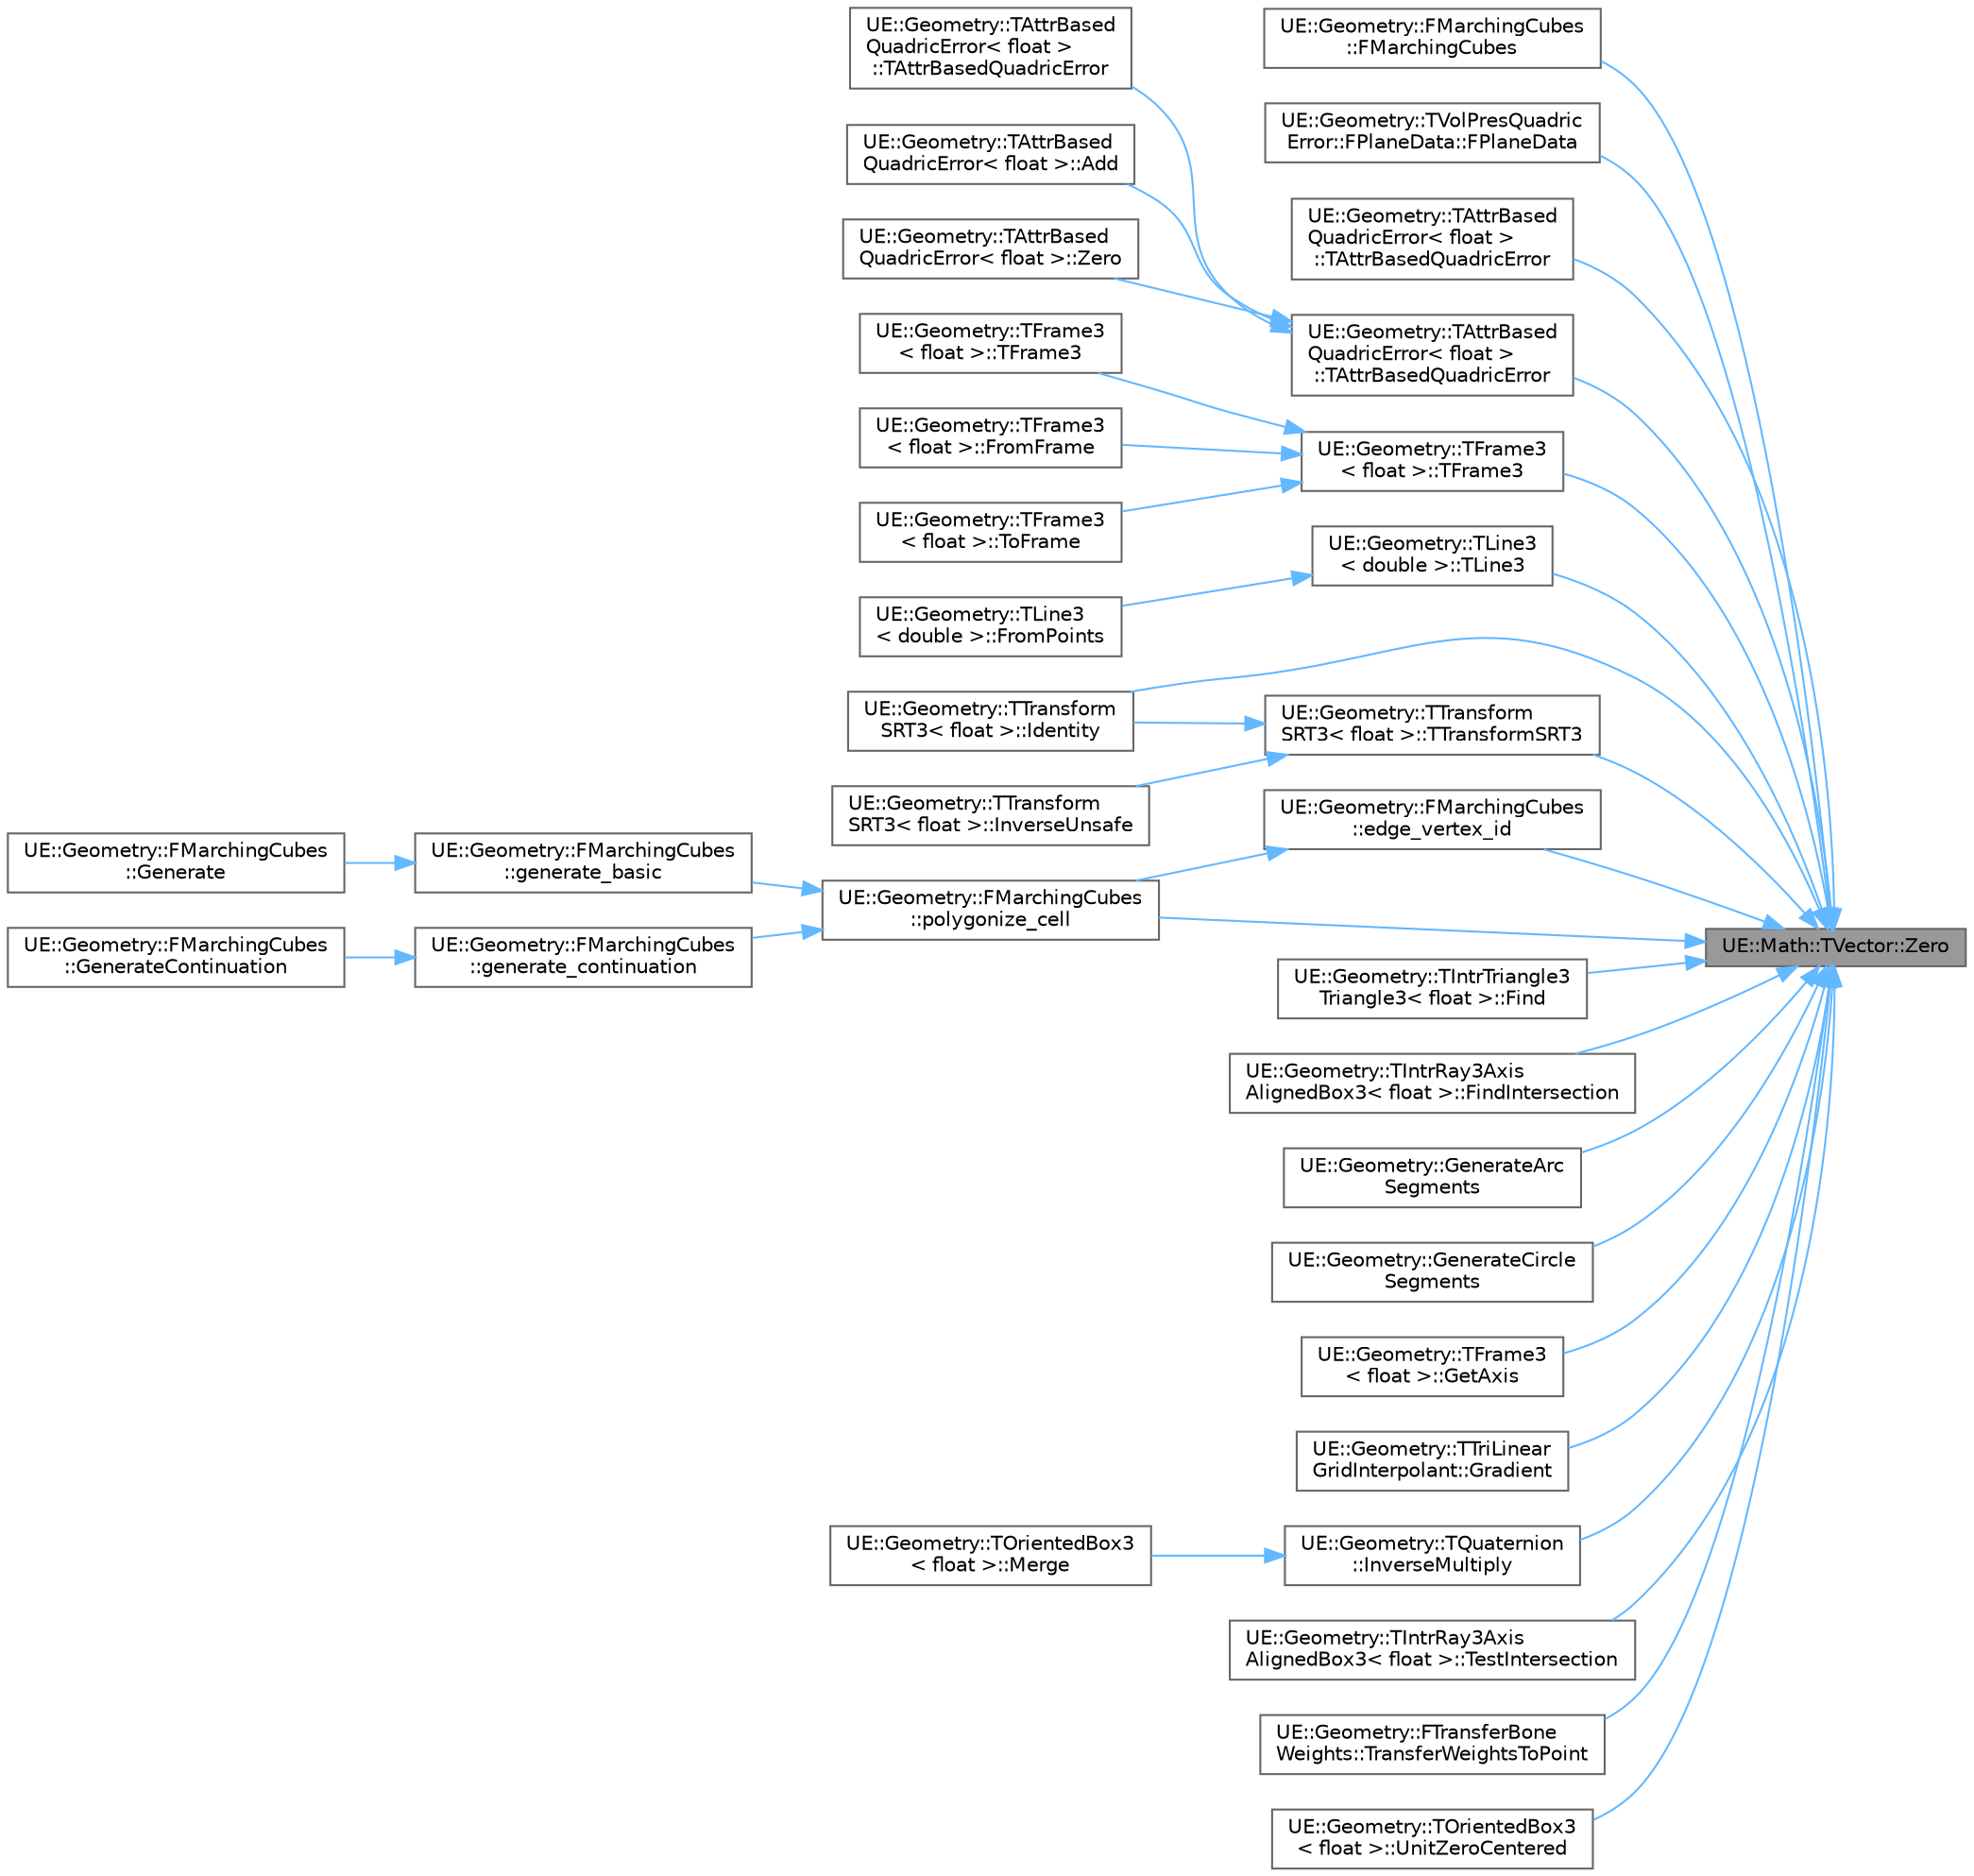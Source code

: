 digraph "UE::Math::TVector::Zero"
{
 // INTERACTIVE_SVG=YES
 // LATEX_PDF_SIZE
  bgcolor="transparent";
  edge [fontname=Helvetica,fontsize=10,labelfontname=Helvetica,labelfontsize=10];
  node [fontname=Helvetica,fontsize=10,shape=box,height=0.2,width=0.4];
  rankdir="RL";
  Node1 [id="Node000001",label="UE::Math::TVector::Zero",height=0.2,width=0.4,color="gray40", fillcolor="grey60", style="filled", fontcolor="black",tooltip=" "];
  Node1 -> Node2 [id="edge1_Node000001_Node000002",dir="back",color="steelblue1",style="solid",tooltip=" "];
  Node2 [id="Node000002",label="UE::Geometry::FMarchingCubes\l::FMarchingCubes",height=0.2,width=0.4,color="grey40", fillcolor="white", style="filled",URL="$d2/d3c/classUE_1_1Geometry_1_1FMarchingCubes.html#a79781faf15024ecd0968304e9cac03ce",tooltip=" "];
  Node1 -> Node3 [id="edge2_Node000001_Node000003",dir="back",color="steelblue1",style="solid",tooltip=" "];
  Node3 [id="Node000003",label="UE::Geometry::TVolPresQuadric\lError::FPlaneData::FPlaneData",height=0.2,width=0.4,color="grey40", fillcolor="white", style="filled",URL="$d6/d4b/structUE_1_1Geometry_1_1TVolPresQuadricError_1_1FPlaneData.html#a08ac470e3efa4d040318de5000754109",tooltip=" "];
  Node1 -> Node4 [id="edge3_Node000001_Node000004",dir="back",color="steelblue1",style="solid",tooltip=" "];
  Node4 [id="Node000004",label="UE::Geometry::TAttrBased\lQuadricError\< float \>\l::TAttrBasedQuadricError",height=0.2,width=0.4,color="grey40", fillcolor="white", style="filled",URL="$dc/d6b/classUE_1_1Geometry_1_1TAttrBasedQuadricError.html#a4bb78b6912069708979ea80b6aec822e",tooltip=" "];
  Node1 -> Node5 [id="edge4_Node000001_Node000005",dir="back",color="steelblue1",style="solid",tooltip=" "];
  Node5 [id="Node000005",label="UE::Geometry::TAttrBased\lQuadricError\< float \>\l::TAttrBasedQuadricError",height=0.2,width=0.4,color="grey40", fillcolor="white", style="filled",URL="$dc/d6b/classUE_1_1Geometry_1_1TAttrBasedQuadricError.html#ab9d6c6986823194aaeb5a90fb1b476ed",tooltip=" "];
  Node5 -> Node6 [id="edge5_Node000005_Node000006",dir="back",color="steelblue1",style="solid",tooltip=" "];
  Node6 [id="Node000006",label="UE::Geometry::TAttrBased\lQuadricError\< float \>\l::TAttrBasedQuadricError",height=0.2,width=0.4,color="grey40", fillcolor="white", style="filled",URL="$dc/d6b/classUE_1_1Geometry_1_1TAttrBasedQuadricError.html#a9d0ade45a42e99e4e227e71c2d9f6c13",tooltip=" "];
  Node5 -> Node7 [id="edge6_Node000005_Node000007",dir="back",color="steelblue1",style="solid",tooltip=" "];
  Node7 [id="Node000007",label="UE::Geometry::TAttrBased\lQuadricError\< float \>::Add",height=0.2,width=0.4,color="grey40", fillcolor="white", style="filled",URL="$dc/d6b/classUE_1_1Geometry_1_1TAttrBasedQuadricError.html#aaca93327a76322f8c3b86ab01c9c2b86",tooltip=" "];
  Node5 -> Node8 [id="edge7_Node000005_Node000008",dir="back",color="steelblue1",style="solid",tooltip=" "];
  Node8 [id="Node000008",label="UE::Geometry::TAttrBased\lQuadricError\< float \>::Zero",height=0.2,width=0.4,color="grey40", fillcolor="white", style="filled",URL="$dc/d6b/classUE_1_1Geometry_1_1TAttrBasedQuadricError.html#a7282fab08f27e7306f0475dd53ebb0e1",tooltip=" "];
  Node1 -> Node9 [id="edge8_Node000001_Node000009",dir="back",color="steelblue1",style="solid",tooltip=" "];
  Node9 [id="Node000009",label="UE::Geometry::TFrame3\l\< float \>::TFrame3",height=0.2,width=0.4,color="grey40", fillcolor="white", style="filled",URL="$d6/d82/structUE_1_1Geometry_1_1TFrame3.html#a148a73eb3cdba984c35cd7693ae4b71f",tooltip=" "];
  Node9 -> Node10 [id="edge9_Node000009_Node000010",dir="back",color="steelblue1",style="solid",tooltip=" "];
  Node10 [id="Node000010",label="UE::Geometry::TFrame3\l\< float \>::TFrame3",height=0.2,width=0.4,color="grey40", fillcolor="white", style="filled",URL="$d6/d82/structUE_1_1Geometry_1_1TFrame3.html#ac91fbf26876d17ebd3a145c2b2cc63a6",tooltip=" "];
  Node9 -> Node11 [id="edge10_Node000009_Node000011",dir="back",color="steelblue1",style="solid",tooltip=" "];
  Node11 [id="Node000011",label="UE::Geometry::TFrame3\l\< float \>::FromFrame",height=0.2,width=0.4,color="grey40", fillcolor="white", style="filled",URL="$d6/d82/structUE_1_1Geometry_1_1TFrame3.html#ac00316e0284e93f352f6034486d5413b",tooltip=" "];
  Node9 -> Node12 [id="edge11_Node000009_Node000012",dir="back",color="steelblue1",style="solid",tooltip=" "];
  Node12 [id="Node000012",label="UE::Geometry::TFrame3\l\< float \>::ToFrame",height=0.2,width=0.4,color="grey40", fillcolor="white", style="filled",URL="$d6/d82/structUE_1_1Geometry_1_1TFrame3.html#a4c4081e28402f231bc248af1aadc053a",tooltip=" "];
  Node1 -> Node13 [id="edge12_Node000001_Node000013",dir="back",color="steelblue1",style="solid",tooltip=" "];
  Node13 [id="Node000013",label="UE::Geometry::TLine3\l\< double \>::TLine3",height=0.2,width=0.4,color="grey40", fillcolor="white", style="filled",URL="$da/dc3/structUE_1_1Geometry_1_1TLine3.html#a2793c09fddebf546083d79bcfe507de4",tooltip=" "];
  Node13 -> Node14 [id="edge13_Node000013_Node000014",dir="back",color="steelblue1",style="solid",tooltip=" "];
  Node14 [id="Node000014",label="UE::Geometry::TLine3\l\< double \>::FromPoints",height=0.2,width=0.4,color="grey40", fillcolor="white", style="filled",URL="$da/dc3/structUE_1_1Geometry_1_1TLine3.html#aa04dc668ad8fbbd9223ab51058611d7d",tooltip=" "];
  Node1 -> Node15 [id="edge14_Node000001_Node000015",dir="back",color="steelblue1",style="solid",tooltip=" "];
  Node15 [id="Node000015",label="UE::Geometry::TTransform\lSRT3\< float \>::TTransformSRT3",height=0.2,width=0.4,color="grey40", fillcolor="white", style="filled",URL="$d6/dfd/classUE_1_1Geometry_1_1TTransformSRT3.html#a9236637fa31ab6ca73ac151b51ef8336",tooltip=" "];
  Node15 -> Node16 [id="edge15_Node000015_Node000016",dir="back",color="steelblue1",style="solid",tooltip=" "];
  Node16 [id="Node000016",label="UE::Geometry::TTransform\lSRT3\< float \>::Identity",height=0.2,width=0.4,color="grey40", fillcolor="white", style="filled",URL="$d6/dfd/classUE_1_1Geometry_1_1TTransformSRT3.html#a0f18a2571930f868aff1ac5a6cb6167a",tooltip=" "];
  Node15 -> Node17 [id="edge16_Node000015_Node000017",dir="back",color="steelblue1",style="solid",tooltip=" "];
  Node17 [id="Node000017",label="UE::Geometry::TTransform\lSRT3\< float \>::InverseUnsafe",height=0.2,width=0.4,color="grey40", fillcolor="white", style="filled",URL="$d6/dfd/classUE_1_1Geometry_1_1TTransformSRT3.html#ad2b4845d85ed0d2b274f0701bb7fe36b",tooltip=" "];
  Node1 -> Node18 [id="edge17_Node000001_Node000018",dir="back",color="steelblue1",style="solid",tooltip=" "];
  Node18 [id="Node000018",label="UE::Geometry::FMarchingCubes\l::edge_vertex_id",height=0.2,width=0.4,color="grey40", fillcolor="white", style="filled",URL="$d2/d3c/classUE_1_1Geometry_1_1FMarchingCubes.html#a45569adc9961c93ca986e4278c7953a3",tooltip=" "];
  Node18 -> Node19 [id="edge18_Node000018_Node000019",dir="back",color="steelblue1",style="solid",tooltip=" "];
  Node19 [id="Node000019",label="UE::Geometry::FMarchingCubes\l::polygonize_cell",height=0.2,width=0.4,color="grey40", fillcolor="white", style="filled",URL="$d2/d3c/classUE_1_1Geometry_1_1FMarchingCubes.html#ab9841fe451414f890a76fc4c14a22895",tooltip="find edge crossings and generate triangles for this cell"];
  Node19 -> Node20 [id="edge19_Node000019_Node000020",dir="back",color="steelblue1",style="solid",tooltip=" "];
  Node20 [id="Node000020",label="UE::Geometry::FMarchingCubes\l::generate_basic",height=0.2,width=0.4,color="grey40", fillcolor="white", style="filled",URL="$d2/d3c/classUE_1_1Geometry_1_1FMarchingCubes.html#a19e88b0bfd2ff6e62bdd90a60891d943",tooltip="fully sequential version, no threading"];
  Node20 -> Node21 [id="edge20_Node000020_Node000021",dir="back",color="steelblue1",style="solid",tooltip=" "];
  Node21 [id="Node000021",label="UE::Geometry::FMarchingCubes\l::Generate",height=0.2,width=0.4,color="grey40", fillcolor="white", style="filled",URL="$d2/d3c/classUE_1_1Geometry_1_1FMarchingCubes.html#a3de62077b17ce720e6aea7aab1c6647d",tooltip="Run MC algorithm and generate Output mesh."];
  Node19 -> Node22 [id="edge21_Node000019_Node000022",dir="back",color="steelblue1",style="solid",tooltip=" "];
  Node22 [id="Node000022",label="UE::Geometry::FMarchingCubes\l::generate_continuation",height=0.2,width=0.4,color="grey40", fillcolor="white", style="filled",URL="$d2/d3c/classUE_1_1Geometry_1_1FMarchingCubes.html#aecc1f8484472233c3ba51830518f9c8c",tooltip="fully sequential version, no threading"];
  Node22 -> Node23 [id="edge22_Node000022_Node000023",dir="back",color="steelblue1",style="solid",tooltip=" "];
  Node23 [id="Node000023",label="UE::Geometry::FMarchingCubes\l::GenerateContinuation",height=0.2,width=0.4,color="grey40", fillcolor="white", style="filled",URL="$d2/d3c/classUE_1_1Geometry_1_1FMarchingCubes.html#ae02d2191253ca747bac045dd9136e4dc",tooltip=" "];
  Node1 -> Node24 [id="edge23_Node000001_Node000024",dir="back",color="steelblue1",style="solid",tooltip=" "];
  Node24 [id="Node000024",label="UE::Geometry::TIntrTriangle3\lTriangle3\< float \>::Find",height=0.2,width=0.4,color="grey40", fillcolor="white", style="filled",URL="$d6/d05/classUE_1_1Geometry_1_1TIntrTriangle3Triangle3.html#a05656ad716beae6a16f9835bf1e6f6e3",tooltip=" "];
  Node1 -> Node25 [id="edge24_Node000001_Node000025",dir="back",color="steelblue1",style="solid",tooltip=" "];
  Node25 [id="Node000025",label="UE::Geometry::TIntrRay3Axis\lAlignedBox3\< float \>::FindIntersection",height=0.2,width=0.4,color="grey40", fillcolor="white", style="filled",URL="$dc/d47/classUE_1_1Geometry_1_1TIntrRay3AxisAlignedBox3.html#ab23d49bce4c58b1c60cfb91f5dcd9a29",tooltip=" "];
  Node1 -> Node26 [id="edge25_Node000001_Node000026",dir="back",color="steelblue1",style="solid",tooltip=" "];
  Node26 [id="Node000026",label="UE::Geometry::GenerateArc\lSegments",height=0.2,width=0.4,color="grey40", fillcolor="white", style="filled",URL="$d9/d39/namespaceUE_1_1Geometry.html#a01ed1ad1d909aea2585fd085ce8f559f",tooltip="call EmitLineFunc for the line segments that make up the Circular Arc defined by the given parameters..."];
  Node1 -> Node27 [id="edge26_Node000001_Node000027",dir="back",color="steelblue1",style="solid",tooltip=" "];
  Node27 [id="Node000027",label="UE::Geometry::GenerateCircle\lSegments",height=0.2,width=0.4,color="grey40", fillcolor="white", style="filled",URL="$d9/d39/namespaceUE_1_1Geometry.html#aef0c8af7bfebcd2b091a6fe9387a31f4",tooltip="call EmitLineFunc for the line segments that make up the Circle defined by the given parameters and s..."];
  Node1 -> Node28 [id="edge27_Node000001_Node000028",dir="back",color="steelblue1",style="solid",tooltip=" "];
  Node28 [id="Node000028",label="UE::Geometry::TFrame3\l\< float \>::GetAxis",height=0.2,width=0.4,color="grey40", fillcolor="white", style="filled",URL="$d6/d82/structUE_1_1Geometry_1_1TFrame3.html#a6500177fa901180e158d5c3957cdd009",tooltip=" "];
  Node1 -> Node29 [id="edge28_Node000001_Node000029",dir="back",color="steelblue1",style="solid",tooltip=" "];
  Node29 [id="Node000029",label="UE::Geometry::TTriLinear\lGridInterpolant::Gradient",height=0.2,width=0.4,color="grey40", fillcolor="white", style="filled",URL="$df/dcc/classUE_1_1Geometry_1_1TTriLinearGridInterpolant.html#a6f57ec2641a04b18a690dd5c0355d22e",tooltip=" "];
  Node1 -> Node16 [id="edge29_Node000001_Node000016",dir="back",color="steelblue1",style="solid",tooltip=" "];
  Node1 -> Node30 [id="edge30_Node000001_Node000030",dir="back",color="steelblue1",style="solid",tooltip=" "];
  Node30 [id="Node000030",label="UE::Geometry::TQuaternion\l::InverseMultiply",height=0.2,width=0.4,color="grey40", fillcolor="white", style="filled",URL="$d7/d55/structUE_1_1Geometry_1_1TQuaternion.html#a86fbf8f8069a795c974889712c16687c",tooltip=" "];
  Node30 -> Node31 [id="edge31_Node000030_Node000031",dir="back",color="steelblue1",style="solid",tooltip=" "];
  Node31 [id="Node000031",label="UE::Geometry::TOrientedBox3\l\< float \>::Merge",height=0.2,width=0.4,color="grey40", fillcolor="white", style="filled",URL="$df/d7f/structUE_1_1Geometry_1_1TOrientedBox3.html#a340a0515619a6b2d84e4661111f26879",tooltip=" "];
  Node1 -> Node19 [id="edge32_Node000001_Node000019",dir="back",color="steelblue1",style="solid",tooltip=" "];
  Node1 -> Node32 [id="edge33_Node000001_Node000032",dir="back",color="steelblue1",style="solid",tooltip=" "];
  Node32 [id="Node000032",label="UE::Geometry::TIntrRay3Axis\lAlignedBox3\< float \>::TestIntersection",height=0.2,width=0.4,color="grey40", fillcolor="white", style="filled",URL="$dc/d47/classUE_1_1Geometry_1_1TIntrRay3AxisAlignedBox3.html#af23a6c72572309f4d9d9c66977d66ce2",tooltip=" "];
  Node1 -> Node33 [id="edge34_Node000001_Node000033",dir="back",color="steelblue1",style="solid",tooltip=" "];
  Node33 [id="Node000033",label="UE::Geometry::FTransferBone\lWeights::TransferWeightsToPoint",height=0.2,width=0.4,color="grey40", fillcolor="white", style="filled",URL="$d1/dff/classUE_1_1Geometry_1_1FTransferBoneWeights.html#afdfa60eb71bc3e9c1c88c56c5fa65ac0",tooltip="Compute the bone weights for a given point using the ETransferBoneWeightsMethod::ClosestPointOnSurfac..."];
  Node1 -> Node34 [id="edge35_Node000001_Node000034",dir="back",color="steelblue1",style="solid",tooltip=" "];
  Node34 [id="Node000034",label="UE::Geometry::TOrientedBox3\l\< float \>::UnitZeroCentered",height=0.2,width=0.4,color="grey40", fillcolor="white", style="filled",URL="$df/d7f/structUE_1_1Geometry_1_1TOrientedBox3.html#ad67b0114cff51564f3c95b81c6ed65f4",tooltip=" "];
}
